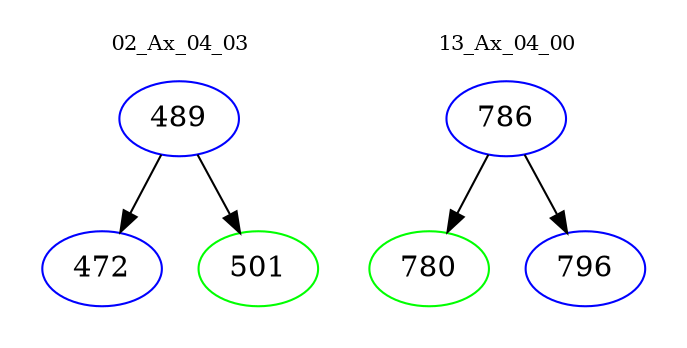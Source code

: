 digraph{
subgraph cluster_0 {
color = white
label = "02_Ax_04_03";
fontsize=10;
T0_489 [label="489", color="blue"]
T0_489 -> T0_472 [color="black"]
T0_472 [label="472", color="blue"]
T0_489 -> T0_501 [color="black"]
T0_501 [label="501", color="green"]
}
subgraph cluster_1 {
color = white
label = "13_Ax_04_00";
fontsize=10;
T1_786 [label="786", color="blue"]
T1_786 -> T1_780 [color="black"]
T1_780 [label="780", color="green"]
T1_786 -> T1_796 [color="black"]
T1_796 [label="796", color="blue"]
}
}
